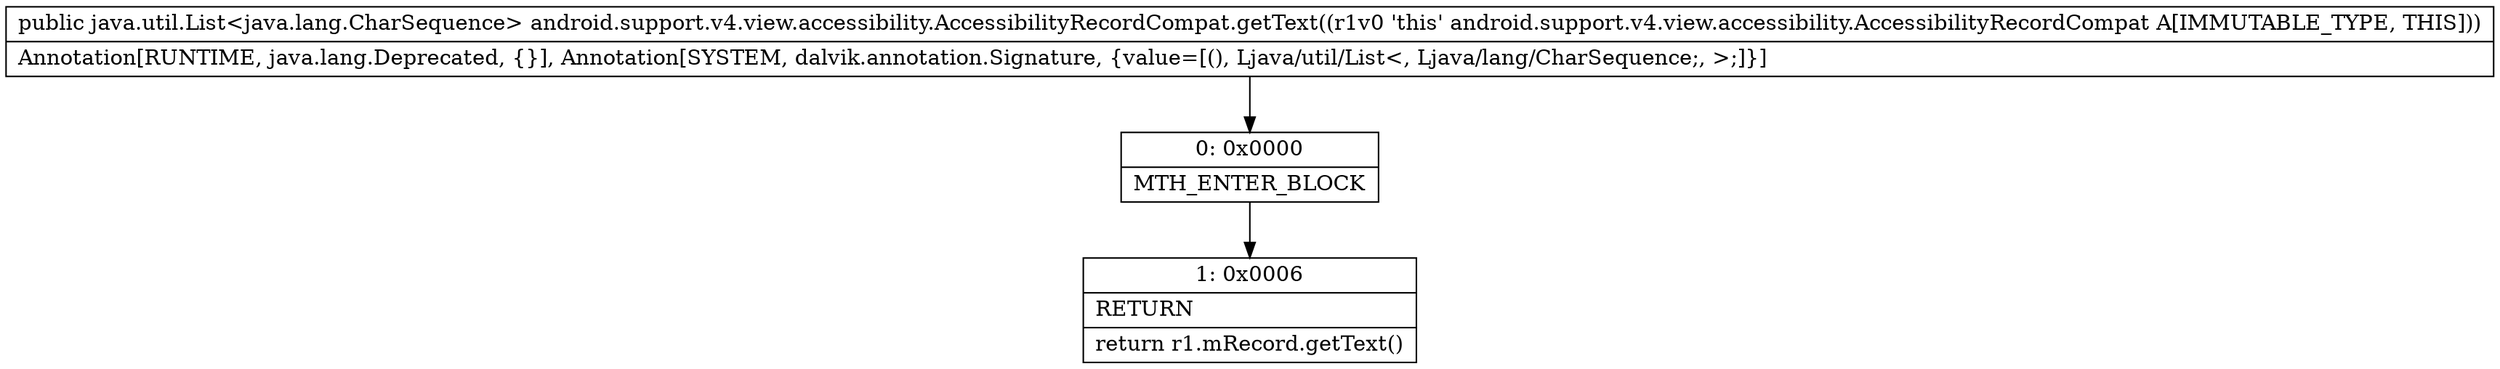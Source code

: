 digraph "CFG forandroid.support.v4.view.accessibility.AccessibilityRecordCompat.getText()Ljava\/util\/List;" {
Node_0 [shape=record,label="{0\:\ 0x0000|MTH_ENTER_BLOCK\l}"];
Node_1 [shape=record,label="{1\:\ 0x0006|RETURN\l|return r1.mRecord.getText()\l}"];
MethodNode[shape=record,label="{public java.util.List\<java.lang.CharSequence\> android.support.v4.view.accessibility.AccessibilityRecordCompat.getText((r1v0 'this' android.support.v4.view.accessibility.AccessibilityRecordCompat A[IMMUTABLE_TYPE, THIS]))  | Annotation[RUNTIME, java.lang.Deprecated, \{\}], Annotation[SYSTEM, dalvik.annotation.Signature, \{value=[(), Ljava\/util\/List\<, Ljava\/lang\/CharSequence;, \>;]\}]\l}"];
MethodNode -> Node_0;
Node_0 -> Node_1;
}

